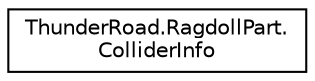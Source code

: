 digraph "Graphical Class Hierarchy"
{
 // LATEX_PDF_SIZE
  edge [fontname="Helvetica",fontsize="10",labelfontname="Helvetica",labelfontsize="10"];
  node [fontname="Helvetica",fontsize="10",shape=record];
  rankdir="LR";
  Node0 [label="ThunderRoad.RagdollPart.\lColliderInfo",height=0.2,width=0.4,color="black", fillcolor="white", style="filled",URL="$struct_thunder_road_1_1_ragdoll_part_1_1_collider_info.html",tooltip="Struct ColliderInfo"];
}
